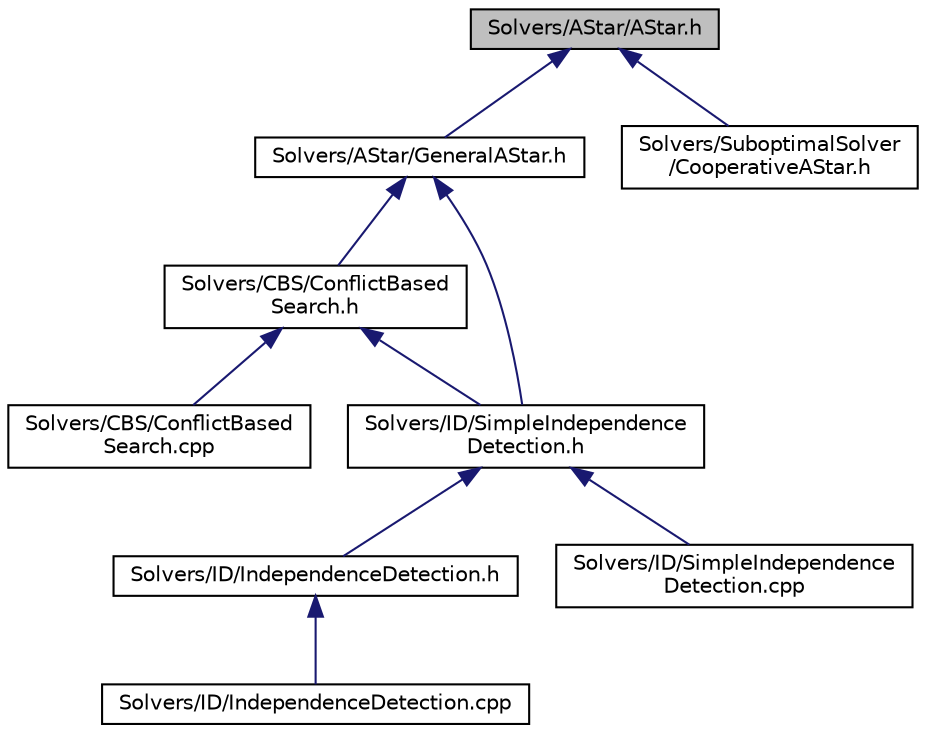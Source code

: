 digraph "Solvers/AStar/AStar.h"
{
 // INTERACTIVE_SVG=YES
 // LATEX_PDF_SIZE
  edge [fontname="Helvetica",fontsize="10",labelfontname="Helvetica",labelfontsize="10"];
  node [fontname="Helvetica",fontsize="10",shape=record];
  Node1 [label="Solvers/AStar/AStar.h",height=0.2,width=0.4,color="black", fillcolor="grey75", style="filled", fontcolor="black",tooltip=" "];
  Node1 -> Node2 [dir="back",color="midnightblue",fontsize="10",style="solid",fontname="Helvetica"];
  Node2 [label="Solvers/AStar/GeneralAStar.h",height=0.2,width=0.4,color="black", fillcolor="white", style="filled",URL="$GeneralAStar_8h.html",tooltip=" "];
  Node2 -> Node3 [dir="back",color="midnightblue",fontsize="10",style="solid",fontname="Helvetica"];
  Node3 [label="Solvers/CBS/ConflictBased\lSearch.h",height=0.2,width=0.4,color="black", fillcolor="white", style="filled",URL="$ConflictBasedSearch_8h.html",tooltip=" "];
  Node3 -> Node4 [dir="back",color="midnightblue",fontsize="10",style="solid",fontname="Helvetica"];
  Node4 [label="Solvers/CBS/ConflictBased\lSearch.cpp",height=0.2,width=0.4,color="black", fillcolor="white", style="filled",URL="$ConflictBasedSearch_8cpp.html",tooltip=" "];
  Node3 -> Node5 [dir="back",color="midnightblue",fontsize="10",style="solid",fontname="Helvetica"];
  Node5 [label="Solvers/ID/SimpleIndependence\lDetection.h",height=0.2,width=0.4,color="black", fillcolor="white", style="filled",URL="$SimpleIndependenceDetection_8h.html",tooltip=" "];
  Node5 -> Node6 [dir="back",color="midnightblue",fontsize="10",style="solid",fontname="Helvetica"];
  Node6 [label="Solvers/ID/IndependenceDetection.h",height=0.2,width=0.4,color="black", fillcolor="white", style="filled",URL="$IndependenceDetection_8h.html",tooltip=" "];
  Node6 -> Node7 [dir="back",color="midnightblue",fontsize="10",style="solid",fontname="Helvetica"];
  Node7 [label="Solvers/ID/IndependenceDetection.cpp",height=0.2,width=0.4,color="black", fillcolor="white", style="filled",URL="$IndependenceDetection_8cpp.html",tooltip=" "];
  Node5 -> Node8 [dir="back",color="midnightblue",fontsize="10",style="solid",fontname="Helvetica"];
  Node8 [label="Solvers/ID/SimpleIndependence\lDetection.cpp",height=0.2,width=0.4,color="black", fillcolor="white", style="filled",URL="$SimpleIndependenceDetection_8cpp.html",tooltip=" "];
  Node2 -> Node5 [dir="back",color="midnightblue",fontsize="10",style="solid",fontname="Helvetica"];
  Node1 -> Node9 [dir="back",color="midnightblue",fontsize="10",style="solid",fontname="Helvetica"];
  Node9 [label="Solvers/SuboptimalSolver\l/CooperativeAStar.h",height=0.2,width=0.4,color="black", fillcolor="white", style="filled",URL="$CooperativeAStar_8h.html",tooltip=" "];
}
